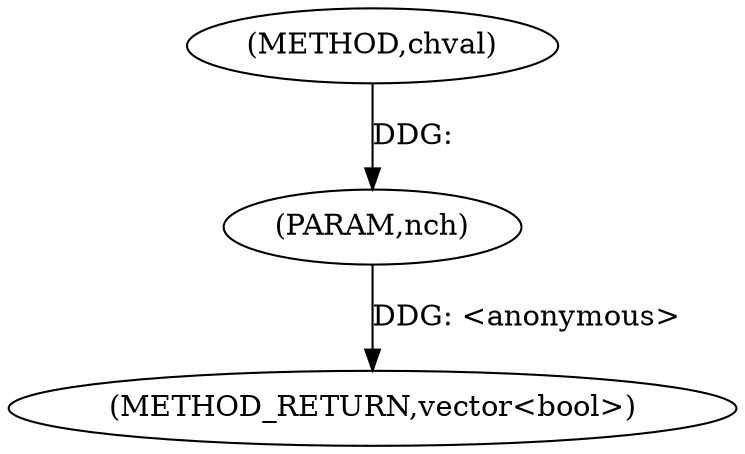 digraph "chval" {  
"1000174" [label = "(METHOD,chval)" ]
"1000177" [label = "(METHOD_RETURN,vector<bool>)" ]
"1000175" [label = "(PARAM,nch)" ]
  "1000175" -> "1000177"  [ label = "DDG: <anonymous>"] 
  "1000174" -> "1000175"  [ label = "DDG: "] 
}
